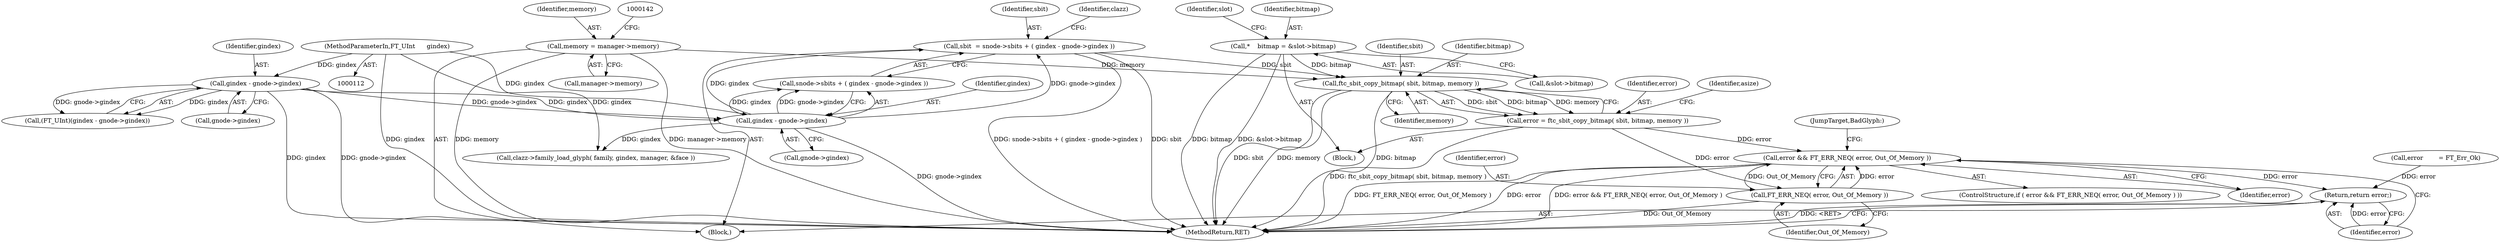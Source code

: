 digraph "0_savannah_b3500af717010137046ec4076d1e1c0641e33727_3@API" {
"1000363" [label="(Call,ftc_sbit_copy_bitmap( sbit, bitmap, memory ))"];
"1000157" [label="(Call,sbit  = snode->sbits + ( gindex - gnode->gindex ))"];
"1000163" [label="(Call,gindex - gnode->gindex)"];
"1000143" [label="(Call,gindex - gnode->gindex)"];
"1000115" [label="(MethodParameterIn,FT_UInt      gindex)"];
"1000200" [label="(Call,*    bitmap = &slot->bitmap)"];
"1000131" [label="(Call,memory = manager->memory)"];
"1000361" [label="(Call,error = ftc_sbit_copy_bitmap( sbit, bitmap, memory ))"];
"1000381" [label="(Call,error && FT_ERR_NEQ( error, Out_Of_Memory ))"];
"1000412" [label="(Return,return error;)"];
"1000383" [label="(Call,FT_ERR_NEQ( error, Out_Of_Memory ))"];
"1000158" [label="(Identifier,sbit)"];
"1000169" [label="(Identifier,clazz)"];
"1000414" [label="(MethodReturn,RET)"];
"1000163" [label="(Call,gindex - gnode->gindex)"];
"1000382" [label="(Identifier,error)"];
"1000115" [label="(MethodParameterIn,FT_UInt      gindex)"];
"1000412" [label="(Return,return error;)"];
"1000387" [label="(JumpTarget,BadGlyph:)"];
"1000384" [label="(Identifier,error)"];
"1000211" [label="(Identifier,slot)"];
"1000200" [label="(Call,*    bitmap = &slot->bitmap)"];
"1000364" [label="(Identifier,sbit)"];
"1000361" [label="(Call,error = ftc_sbit_copy_bitmap( sbit, bitmap, memory ))"];
"1000381" [label="(Call,error && FT_ERR_NEQ( error, Out_Of_Memory ))"];
"1000182" [label="(Call,clazz->family_load_glyph( family, gindex, manager, &face ))"];
"1000144" [label="(Identifier,gindex)"];
"1000383" [label="(Call,FT_ERR_NEQ( error, Out_Of_Memory ))"];
"1000141" [label="(Call,(FT_UInt)(gindex - gnode->gindex))"];
"1000143" [label="(Call,gindex - gnode->gindex)"];
"1000380" [label="(ControlStructure,if ( error && FT_ERR_NEQ( error, Out_Of_Memory ) ))"];
"1000363" [label="(Call,ftc_sbit_copy_bitmap( sbit, bitmap, memory ))"];
"1000191" [label="(Block,)"];
"1000165" [label="(Call,gnode->gindex)"];
"1000413" [label="(Identifier,error)"];
"1000202" [label="(Call,&slot->bitmap)"];
"1000201" [label="(Identifier,bitmap)"];
"1000362" [label="(Identifier,error)"];
"1000133" [label="(Call,manager->memory)"];
"1000403" [label="(Call,error        = FT_Err_Ok)"];
"1000159" [label="(Call,snode->sbits + ( gindex - gnode->gindex ))"];
"1000366" [label="(Identifier,memory)"];
"1000385" [label="(Identifier,Out_Of_Memory)"];
"1000157" [label="(Call,sbit  = snode->sbits + ( gindex - gnode->gindex ))"];
"1000117" [label="(Block,)"];
"1000164" [label="(Identifier,gindex)"];
"1000368" [label="(Identifier,asize)"];
"1000145" [label="(Call,gnode->gindex)"];
"1000132" [label="(Identifier,memory)"];
"1000131" [label="(Call,memory = manager->memory)"];
"1000365" [label="(Identifier,bitmap)"];
"1000363" -> "1000361"  [label="AST: "];
"1000363" -> "1000366"  [label="CFG: "];
"1000364" -> "1000363"  [label="AST: "];
"1000365" -> "1000363"  [label="AST: "];
"1000366" -> "1000363"  [label="AST: "];
"1000361" -> "1000363"  [label="CFG: "];
"1000363" -> "1000414"  [label="DDG: bitmap"];
"1000363" -> "1000414"  [label="DDG: sbit"];
"1000363" -> "1000414"  [label="DDG: memory"];
"1000363" -> "1000361"  [label="DDG: sbit"];
"1000363" -> "1000361"  [label="DDG: bitmap"];
"1000363" -> "1000361"  [label="DDG: memory"];
"1000157" -> "1000363"  [label="DDG: sbit"];
"1000200" -> "1000363"  [label="DDG: bitmap"];
"1000131" -> "1000363"  [label="DDG: memory"];
"1000157" -> "1000117"  [label="AST: "];
"1000157" -> "1000159"  [label="CFG: "];
"1000158" -> "1000157"  [label="AST: "];
"1000159" -> "1000157"  [label="AST: "];
"1000169" -> "1000157"  [label="CFG: "];
"1000157" -> "1000414"  [label="DDG: snode->sbits + ( gindex - gnode->gindex )"];
"1000157" -> "1000414"  [label="DDG: sbit"];
"1000163" -> "1000157"  [label="DDG: gindex"];
"1000163" -> "1000157"  [label="DDG: gnode->gindex"];
"1000163" -> "1000159"  [label="AST: "];
"1000163" -> "1000165"  [label="CFG: "];
"1000164" -> "1000163"  [label="AST: "];
"1000165" -> "1000163"  [label="AST: "];
"1000159" -> "1000163"  [label="CFG: "];
"1000163" -> "1000414"  [label="DDG: gnode->gindex"];
"1000163" -> "1000159"  [label="DDG: gindex"];
"1000163" -> "1000159"  [label="DDG: gnode->gindex"];
"1000143" -> "1000163"  [label="DDG: gindex"];
"1000143" -> "1000163"  [label="DDG: gnode->gindex"];
"1000115" -> "1000163"  [label="DDG: gindex"];
"1000163" -> "1000182"  [label="DDG: gindex"];
"1000143" -> "1000141"  [label="AST: "];
"1000143" -> "1000145"  [label="CFG: "];
"1000144" -> "1000143"  [label="AST: "];
"1000145" -> "1000143"  [label="AST: "];
"1000141" -> "1000143"  [label="CFG: "];
"1000143" -> "1000414"  [label="DDG: gindex"];
"1000143" -> "1000414"  [label="DDG: gnode->gindex"];
"1000143" -> "1000141"  [label="DDG: gindex"];
"1000143" -> "1000141"  [label="DDG: gnode->gindex"];
"1000115" -> "1000143"  [label="DDG: gindex"];
"1000115" -> "1000112"  [label="AST: "];
"1000115" -> "1000414"  [label="DDG: gindex"];
"1000115" -> "1000182"  [label="DDG: gindex"];
"1000200" -> "1000191"  [label="AST: "];
"1000200" -> "1000202"  [label="CFG: "];
"1000201" -> "1000200"  [label="AST: "];
"1000202" -> "1000200"  [label="AST: "];
"1000211" -> "1000200"  [label="CFG: "];
"1000200" -> "1000414"  [label="DDG: bitmap"];
"1000200" -> "1000414"  [label="DDG: &slot->bitmap"];
"1000131" -> "1000117"  [label="AST: "];
"1000131" -> "1000133"  [label="CFG: "];
"1000132" -> "1000131"  [label="AST: "];
"1000133" -> "1000131"  [label="AST: "];
"1000142" -> "1000131"  [label="CFG: "];
"1000131" -> "1000414"  [label="DDG: memory"];
"1000131" -> "1000414"  [label="DDG: manager->memory"];
"1000361" -> "1000191"  [label="AST: "];
"1000362" -> "1000361"  [label="AST: "];
"1000368" -> "1000361"  [label="CFG: "];
"1000361" -> "1000414"  [label="DDG: ftc_sbit_copy_bitmap( sbit, bitmap, memory )"];
"1000361" -> "1000381"  [label="DDG: error"];
"1000361" -> "1000383"  [label="DDG: error"];
"1000381" -> "1000380"  [label="AST: "];
"1000381" -> "1000382"  [label="CFG: "];
"1000381" -> "1000383"  [label="CFG: "];
"1000382" -> "1000381"  [label="AST: "];
"1000383" -> "1000381"  [label="AST: "];
"1000387" -> "1000381"  [label="CFG: "];
"1000413" -> "1000381"  [label="CFG: "];
"1000381" -> "1000414"  [label="DDG: FT_ERR_NEQ( error, Out_Of_Memory )"];
"1000381" -> "1000414"  [label="DDG: error"];
"1000381" -> "1000414"  [label="DDG: error && FT_ERR_NEQ( error, Out_Of_Memory )"];
"1000383" -> "1000381"  [label="DDG: error"];
"1000383" -> "1000381"  [label="DDG: Out_Of_Memory"];
"1000381" -> "1000412"  [label="DDG: error"];
"1000412" -> "1000117"  [label="AST: "];
"1000412" -> "1000413"  [label="CFG: "];
"1000413" -> "1000412"  [label="AST: "];
"1000414" -> "1000412"  [label="CFG: "];
"1000412" -> "1000414"  [label="DDG: <RET>"];
"1000413" -> "1000412"  [label="DDG: error"];
"1000403" -> "1000412"  [label="DDG: error"];
"1000383" -> "1000385"  [label="CFG: "];
"1000384" -> "1000383"  [label="AST: "];
"1000385" -> "1000383"  [label="AST: "];
"1000383" -> "1000414"  [label="DDG: Out_Of_Memory"];
}
